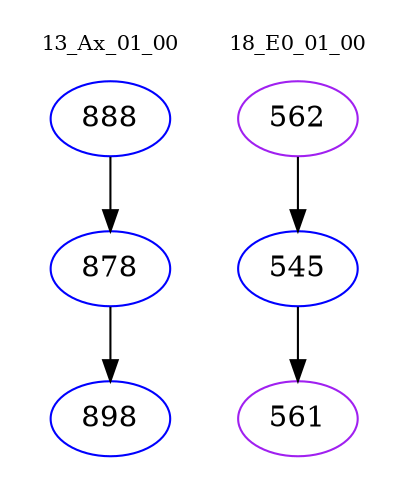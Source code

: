 digraph{
subgraph cluster_0 {
color = white
label = "13_Ax_01_00";
fontsize=10;
T0_888 [label="888", color="blue"]
T0_888 -> T0_878 [color="black"]
T0_878 [label="878", color="blue"]
T0_878 -> T0_898 [color="black"]
T0_898 [label="898", color="blue"]
}
subgraph cluster_1 {
color = white
label = "18_E0_01_00";
fontsize=10;
T1_562 [label="562", color="purple"]
T1_562 -> T1_545 [color="black"]
T1_545 [label="545", color="blue"]
T1_545 -> T1_561 [color="black"]
T1_561 [label="561", color="purple"]
}
}
